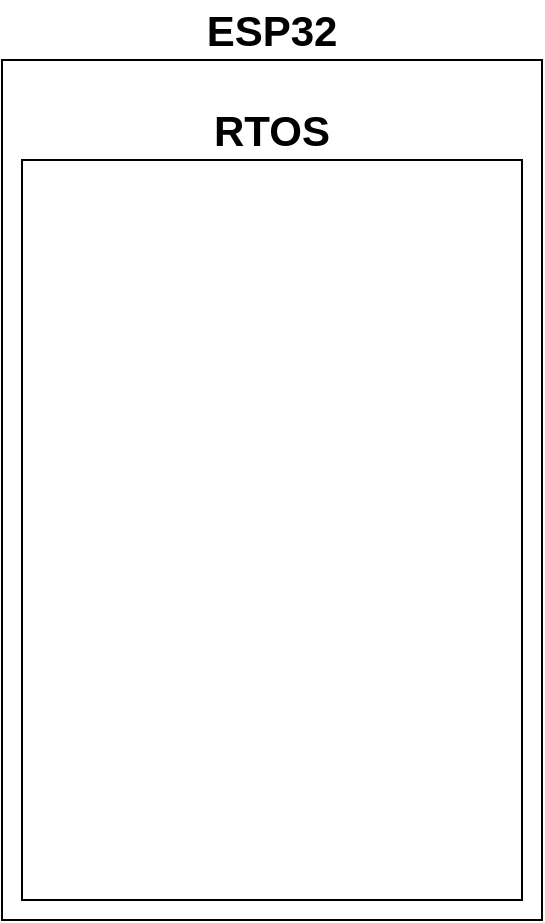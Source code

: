 <mxfile version="24.8.4">
  <diagram name="Página-1" id="l8TZEkzOrfuNHdQrNQBe">
    <mxGraphModel dx="1226" dy="676" grid="1" gridSize="10" guides="1" tooltips="1" connect="1" arrows="1" fold="1" page="1" pageScale="1" pageWidth="827" pageHeight="1169" math="0" shadow="0">
      <root>
        <mxCell id="0" />
        <mxCell id="1" parent="0" />
        <mxCell id="p9cd9EM_wSnG54zDOa8z-1" value="" style="rounded=0;whiteSpace=wrap;html=1;" vertex="1" parent="1">
          <mxGeometry x="230" y="130" width="270" height="430" as="geometry" />
        </mxCell>
        <mxCell id="p9cd9EM_wSnG54zDOa8z-2" value="&lt;b&gt;&lt;font style=&quot;font-size: 21px;&quot;&gt;ESP32&lt;/font&gt;&lt;/b&gt;" style="text;html=1;align=center;verticalAlign=middle;whiteSpace=wrap;rounded=0;" vertex="1" parent="1">
          <mxGeometry x="335" y="100" width="60" height="30" as="geometry" />
        </mxCell>
        <mxCell id="p9cd9EM_wSnG54zDOa8z-3" value="" style="rounded=0;whiteSpace=wrap;html=1;" vertex="1" parent="1">
          <mxGeometry x="240" y="180" width="250" height="370" as="geometry" />
        </mxCell>
        <mxCell id="p9cd9EM_wSnG54zDOa8z-4" value="&lt;b&gt;&lt;font style=&quot;font-size: 21px;&quot;&gt;RTOS&lt;/font&gt;&lt;/b&gt;" style="text;html=1;align=center;verticalAlign=middle;whiteSpace=wrap;rounded=0;" vertex="1" parent="1">
          <mxGeometry x="335" y="150" width="60" height="30" as="geometry" />
        </mxCell>
      </root>
    </mxGraphModel>
  </diagram>
</mxfile>
